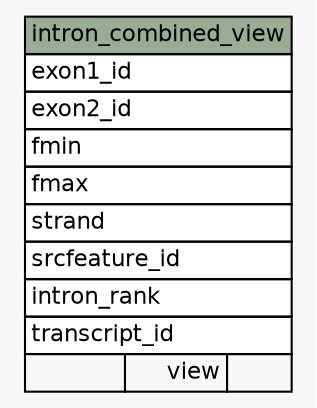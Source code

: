 // dot 2.38.0 on Mac OS X 10.9.3
// SchemaSpy rev 590
digraph "intron_combined_view" {
  graph [
    rankdir="RL"
    bgcolor="#f7f7f7"
    nodesep="0.18"
    ranksep="0.46"
    fontname="Helvetica"
    fontsize="11"
  ];
  node [
    fontname="Helvetica"
    fontsize="11"
    shape="plaintext"
  ];
  edge [
    arrowsize="0.8"
  ];
  "intron_combined_view" [
    label=<
    <TABLE BORDER="0" CELLBORDER="1" CELLSPACING="0" BGCOLOR="#ffffff">
      <TR><TD COLSPAN="3" BGCOLOR="#9bab96" ALIGN="CENTER">intron_combined_view</TD></TR>
      <TR><TD PORT="exon1_id" COLSPAN="3" ALIGN="LEFT">exon1_id</TD></TR>
      <TR><TD PORT="exon2_id" COLSPAN="3" ALIGN="LEFT">exon2_id</TD></TR>
      <TR><TD PORT="fmin" COLSPAN="3" ALIGN="LEFT">fmin</TD></TR>
      <TR><TD PORT="fmax" COLSPAN="3" ALIGN="LEFT">fmax</TD></TR>
      <TR><TD PORT="strand" COLSPAN="3" ALIGN="LEFT">strand</TD></TR>
      <TR><TD PORT="srcfeature_id" COLSPAN="3" ALIGN="LEFT">srcfeature_id</TD></TR>
      <TR><TD PORT="intron_rank" COLSPAN="3" ALIGN="LEFT">intron_rank</TD></TR>
      <TR><TD PORT="transcript_id" COLSPAN="3" ALIGN="LEFT">transcript_id</TD></TR>
      <TR><TD ALIGN="LEFT" BGCOLOR="#f7f7f7">  </TD><TD ALIGN="RIGHT" BGCOLOR="#f7f7f7">view</TD><TD ALIGN="RIGHT" BGCOLOR="#f7f7f7">  </TD></TR>
    </TABLE>>
    URL="tables/intron_combined_view.html"
    tooltip="intron_combined_view"
  ];
}
